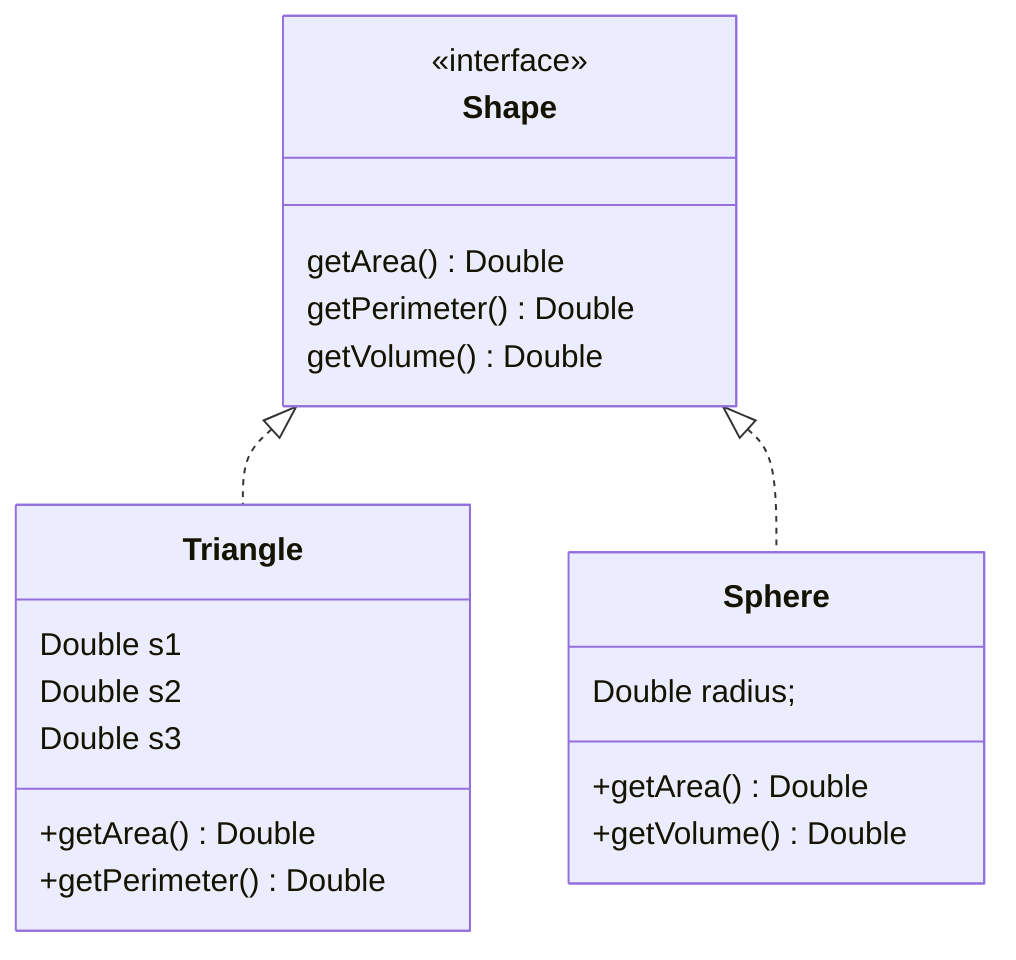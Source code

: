classDiagram
class Shape {
    getArea()Double
    getPerimeter()Double
    getVolume()Double
}
class Sphere {
    Double radius;
    +getArea()Double
    +getVolume()Double
}
class Triangle{
    Double s1
    Double s2
    Double s3
    +getArea()Double
    +getPerimeter()Double
}

<<interface>> Shape
Shape <|.. Triangle
Shape <|.. Sphere